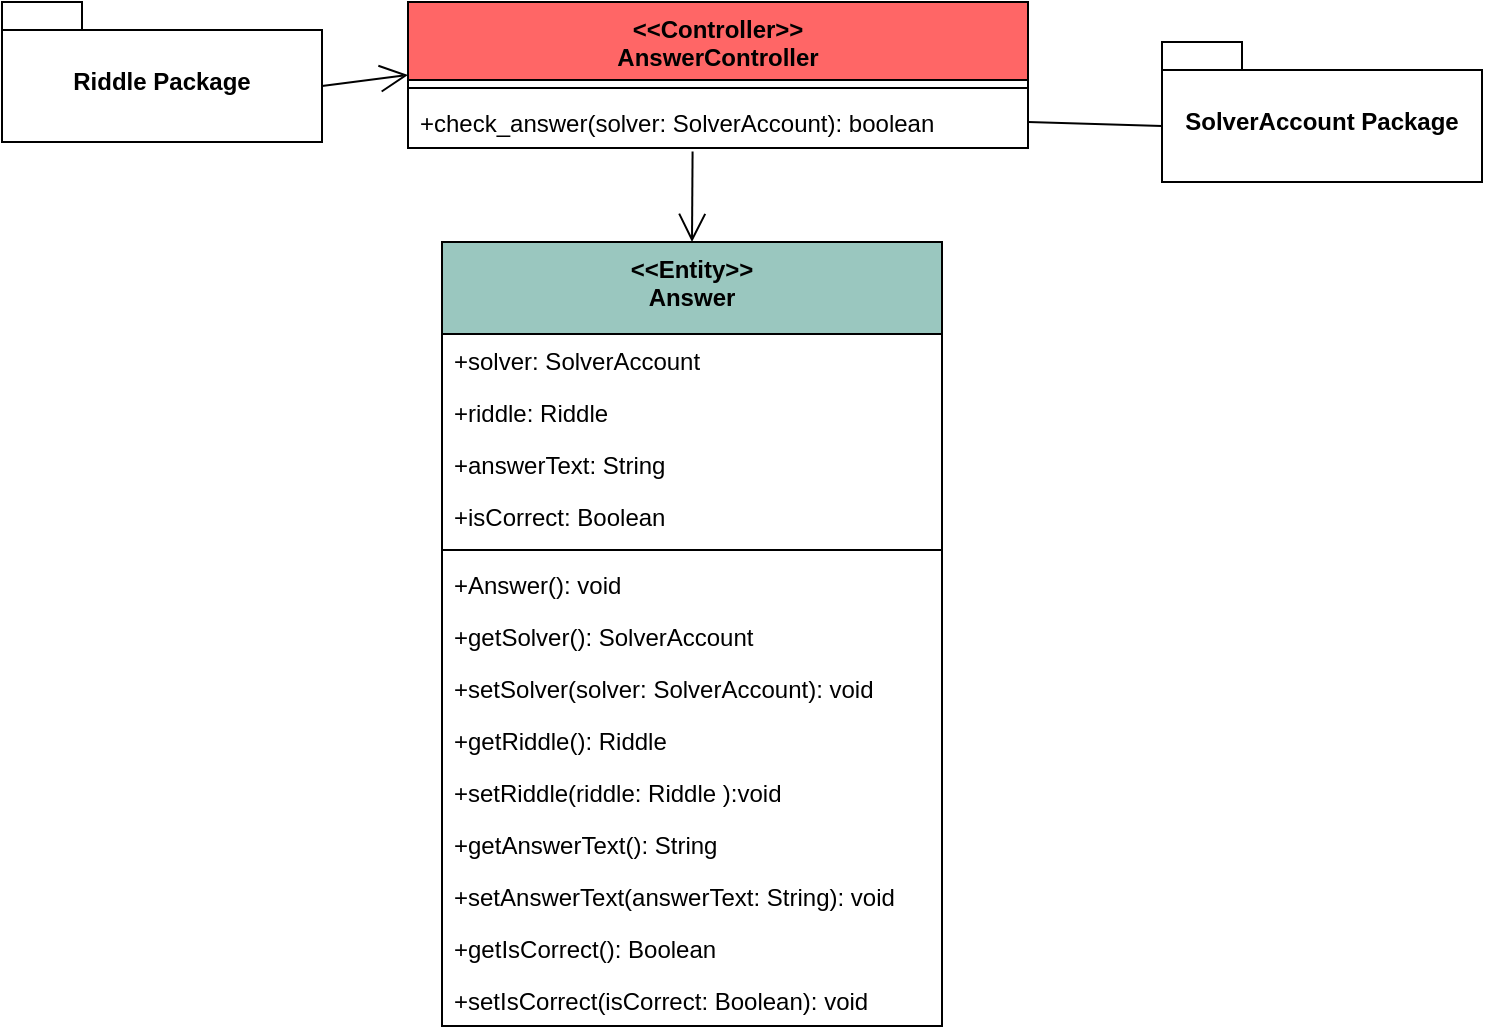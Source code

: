 <mxfile version="26.3.0">
  <diagram name="Page-1" id="j-rvxWLASnu9uTmVteeM">
    <mxGraphModel dx="8771" dy="3260" grid="1" gridSize="10" guides="1" tooltips="1" connect="1" arrows="1" fold="1" page="1" pageScale="1" pageWidth="827" pageHeight="1169" math="0" shadow="0">
      <root>
        <mxCell id="0" />
        <mxCell id="1" parent="0" />
        <mxCell id="AeI5IJSsaSHUT5S1S9Rn-1" value="" style="endArrow=open;endFill=1;endSize=12;html=1;rounded=0;entryX=0;entryY=0.5;entryDx=0;entryDy=0;exitX=0;exitY=0;exitDx=160;exitDy=42;exitPerimeter=0;" edge="1" parent="1" source="AeI5IJSsaSHUT5S1S9Rn-22" target="AeI5IJSsaSHUT5S1S9Rn-3">
          <mxGeometry width="160" relative="1" as="geometry">
            <mxPoint x="-6506.653" y="-2312.31" as="sourcePoint" />
            <mxPoint x="-6273" y="-1998" as="targetPoint" />
            <Array as="points" />
          </mxGeometry>
        </mxCell>
        <mxCell id="AeI5IJSsaSHUT5S1S9Rn-2" value="" style="endArrow=open;endFill=1;endSize=12;html=1;rounded=0;entryX=0.5;entryY=0;entryDx=0;entryDy=0;exitX=0.459;exitY=1.067;exitDx=0;exitDy=0;exitPerimeter=0;" edge="1" parent="1" source="AeI5IJSsaSHUT5S1S9Rn-5" target="AeI5IJSsaSHUT5S1S9Rn-6">
          <mxGeometry width="160" relative="1" as="geometry">
            <mxPoint x="-6193" y="-2412" as="sourcePoint" />
            <mxPoint x="-6193" y="-2344" as="targetPoint" />
            <Array as="points" />
          </mxGeometry>
        </mxCell>
        <mxCell id="AeI5IJSsaSHUT5S1S9Rn-3" value="&amp;lt;&amp;lt;Controller&amp;gt;&amp;gt;&lt;div&gt;AnswerController&lt;/div&gt;" style="swimlane;fontStyle=1;align=center;verticalAlign=top;childLayout=stackLayout;horizontal=1;startSize=39;horizontalStack=0;resizeParent=1;resizeParentMax=0;resizeLast=0;collapsible=1;marginBottom=0;whiteSpace=wrap;html=1;fillColor=#FF6666;" vertex="1" parent="1">
          <mxGeometry x="-6370" y="-2246" width="310" height="73" as="geometry" />
        </mxCell>
        <mxCell id="AeI5IJSsaSHUT5S1S9Rn-4" value="" style="line;strokeWidth=1;fillColor=none;align=left;verticalAlign=middle;spacingTop=-1;spacingLeft=3;spacingRight=3;rotatable=0;labelPosition=right;points=[];portConstraint=eastwest;strokeColor=inherit;" vertex="1" parent="AeI5IJSsaSHUT5S1S9Rn-3">
          <mxGeometry y="39" width="310" height="8" as="geometry" />
        </mxCell>
        <mxCell id="AeI5IJSsaSHUT5S1S9Rn-5" value="+check_answer(solver: SolverAccount): boolean" style="text;strokeColor=none;fillColor=none;align=left;verticalAlign=top;spacingLeft=4;spacingRight=4;overflow=hidden;rotatable=0;points=[[0,0.5],[1,0.5]];portConstraint=eastwest;whiteSpace=wrap;html=1;" vertex="1" parent="AeI5IJSsaSHUT5S1S9Rn-3">
          <mxGeometry y="47" width="310" height="26" as="geometry" />
        </mxCell>
        <mxCell id="AeI5IJSsaSHUT5S1S9Rn-6" value="&amp;lt;&amp;lt;Entity&amp;gt;&amp;gt;&lt;div&gt;Answer&lt;/div&gt;" style="swimlane;fontStyle=1;align=center;verticalAlign=top;childLayout=stackLayout;horizontal=1;startSize=46;horizontalStack=0;resizeParent=1;resizeParentMax=0;resizeLast=0;collapsible=1;marginBottom=0;whiteSpace=wrap;html=1;fillColor=#9AC7BF;" vertex="1" parent="1">
          <mxGeometry x="-6353" y="-2126" width="250" height="392" as="geometry">
            <mxRectangle x="-5247" y="-1075" width="93" height="46" as="alternateBounds" />
          </mxGeometry>
        </mxCell>
        <mxCell id="AeI5IJSsaSHUT5S1S9Rn-7" value="+solver: SolverAccount" style="text;strokeColor=none;fillColor=none;align=left;verticalAlign=top;spacingLeft=4;spacingRight=4;overflow=hidden;rotatable=0;points=[[0,0.5],[1,0.5]];portConstraint=eastwest;whiteSpace=wrap;html=1;" vertex="1" parent="AeI5IJSsaSHUT5S1S9Rn-6">
          <mxGeometry y="46" width="250" height="26" as="geometry" />
        </mxCell>
        <mxCell id="AeI5IJSsaSHUT5S1S9Rn-8" value="+riddle: Riddle" style="text;strokeColor=none;fillColor=none;align=left;verticalAlign=top;spacingLeft=4;spacingRight=4;overflow=hidden;rotatable=0;points=[[0,0.5],[1,0.5]];portConstraint=eastwest;whiteSpace=wrap;html=1;" vertex="1" parent="AeI5IJSsaSHUT5S1S9Rn-6">
          <mxGeometry y="72" width="250" height="26" as="geometry" />
        </mxCell>
        <mxCell id="AeI5IJSsaSHUT5S1S9Rn-9" value="+answerText: String" style="text;strokeColor=none;fillColor=none;align=left;verticalAlign=top;spacingLeft=4;spacingRight=4;overflow=hidden;rotatable=0;points=[[0,0.5],[1,0.5]];portConstraint=eastwest;whiteSpace=wrap;html=1;" vertex="1" parent="AeI5IJSsaSHUT5S1S9Rn-6">
          <mxGeometry y="98" width="250" height="26" as="geometry" />
        </mxCell>
        <mxCell id="AeI5IJSsaSHUT5S1S9Rn-10" value="+isCorrect: Boolean" style="text;strokeColor=none;fillColor=none;align=left;verticalAlign=top;spacingLeft=4;spacingRight=4;overflow=hidden;rotatable=0;points=[[0,0.5],[1,0.5]];portConstraint=eastwest;whiteSpace=wrap;html=1;" vertex="1" parent="AeI5IJSsaSHUT5S1S9Rn-6">
          <mxGeometry y="124" width="250" height="26" as="geometry" />
        </mxCell>
        <mxCell id="AeI5IJSsaSHUT5S1S9Rn-11" value="" style="line;strokeWidth=1;fillColor=none;align=left;verticalAlign=middle;spacingTop=-1;spacingLeft=3;spacingRight=3;rotatable=0;labelPosition=right;points=[];portConstraint=eastwest;strokeColor=inherit;" vertex="1" parent="AeI5IJSsaSHUT5S1S9Rn-6">
          <mxGeometry y="150" width="250" height="8" as="geometry" />
        </mxCell>
        <mxCell id="AeI5IJSsaSHUT5S1S9Rn-12" value="+Answer(): void" style="text;strokeColor=none;fillColor=none;align=left;verticalAlign=top;spacingLeft=4;spacingRight=4;overflow=hidden;rotatable=0;points=[[0,0.5],[1,0.5]];portConstraint=eastwest;whiteSpace=wrap;html=1;" vertex="1" parent="AeI5IJSsaSHUT5S1S9Rn-6">
          <mxGeometry y="158" width="250" height="26" as="geometry" />
        </mxCell>
        <mxCell id="AeI5IJSsaSHUT5S1S9Rn-13" value="+getSolver(): SolverAccount" style="text;strokeColor=none;fillColor=none;align=left;verticalAlign=top;spacingLeft=4;spacingRight=4;overflow=hidden;rotatable=0;points=[[0,0.5],[1,0.5]];portConstraint=eastwest;whiteSpace=wrap;html=1;" vertex="1" parent="AeI5IJSsaSHUT5S1S9Rn-6">
          <mxGeometry y="184" width="250" height="26" as="geometry" />
        </mxCell>
        <mxCell id="AeI5IJSsaSHUT5S1S9Rn-14" value="+setSolver(solver: SolverAccount): void" style="text;strokeColor=none;fillColor=none;align=left;verticalAlign=top;spacingLeft=4;spacingRight=4;overflow=hidden;rotatable=0;points=[[0,0.5],[1,0.5]];portConstraint=eastwest;whiteSpace=wrap;html=1;" vertex="1" parent="AeI5IJSsaSHUT5S1S9Rn-6">
          <mxGeometry y="210" width="250" height="26" as="geometry" />
        </mxCell>
        <mxCell id="AeI5IJSsaSHUT5S1S9Rn-15" value="+getRiddle(): Riddle" style="text;strokeColor=none;fillColor=none;align=left;verticalAlign=top;spacingLeft=4;spacingRight=4;overflow=hidden;rotatable=0;points=[[0,0.5],[1,0.5]];portConstraint=eastwest;whiteSpace=wrap;html=1;" vertex="1" parent="AeI5IJSsaSHUT5S1S9Rn-6">
          <mxGeometry y="236" width="250" height="26" as="geometry" />
        </mxCell>
        <mxCell id="AeI5IJSsaSHUT5S1S9Rn-16" value="+setRiddle(riddle: Riddle ):void" style="text;strokeColor=none;fillColor=none;align=left;verticalAlign=top;spacingLeft=4;spacingRight=4;overflow=hidden;rotatable=0;points=[[0,0.5],[1,0.5]];portConstraint=eastwest;whiteSpace=wrap;html=1;" vertex="1" parent="AeI5IJSsaSHUT5S1S9Rn-6">
          <mxGeometry y="262" width="250" height="26" as="geometry" />
        </mxCell>
        <mxCell id="AeI5IJSsaSHUT5S1S9Rn-17" value="+getAnswerText(): String" style="text;strokeColor=none;fillColor=none;align=left;verticalAlign=top;spacingLeft=4;spacingRight=4;overflow=hidden;rotatable=0;points=[[0,0.5],[1,0.5]];portConstraint=eastwest;whiteSpace=wrap;html=1;" vertex="1" parent="AeI5IJSsaSHUT5S1S9Rn-6">
          <mxGeometry y="288" width="250" height="26" as="geometry" />
        </mxCell>
        <mxCell id="AeI5IJSsaSHUT5S1S9Rn-18" value="+setAnswerText(answerText: String): void" style="text;strokeColor=none;fillColor=none;align=left;verticalAlign=top;spacingLeft=4;spacingRight=4;overflow=hidden;rotatable=0;points=[[0,0.5],[1,0.5]];portConstraint=eastwest;whiteSpace=wrap;html=1;" vertex="1" parent="AeI5IJSsaSHUT5S1S9Rn-6">
          <mxGeometry y="314" width="250" height="26" as="geometry" />
        </mxCell>
        <mxCell id="AeI5IJSsaSHUT5S1S9Rn-19" value="+getIsCorrect(): Boolean" style="text;strokeColor=none;fillColor=none;align=left;verticalAlign=top;spacingLeft=4;spacingRight=4;overflow=hidden;rotatable=0;points=[[0,0.5],[1,0.5]];portConstraint=eastwest;whiteSpace=wrap;html=1;" vertex="1" parent="AeI5IJSsaSHUT5S1S9Rn-6">
          <mxGeometry y="340" width="250" height="26" as="geometry" />
        </mxCell>
        <mxCell id="AeI5IJSsaSHUT5S1S9Rn-20" value="+setIsCorrect(isCorrect: Boolean): void" style="text;strokeColor=none;fillColor=none;align=left;verticalAlign=top;spacingLeft=4;spacingRight=4;overflow=hidden;rotatable=0;points=[[0,0.5],[1,0.5]];portConstraint=eastwest;whiteSpace=wrap;html=1;" vertex="1" parent="AeI5IJSsaSHUT5S1S9Rn-6">
          <mxGeometry y="366" width="250" height="26" as="geometry" />
        </mxCell>
        <mxCell id="AeI5IJSsaSHUT5S1S9Rn-21" value="" style="html=1;verticalAlign=bottom;labelBackgroundColor=none;endArrow=none;endFill=0;endSize=6;align=left;rounded=0;entryX=0;entryY=0;entryDx=0;entryDy=42;exitX=1;exitY=0.5;exitDx=0;exitDy=0;entryPerimeter=0;" edge="1" parent="1" source="AeI5IJSsaSHUT5S1S9Rn-5" target="AeI5IJSsaSHUT5S1S9Rn-23">
          <mxGeometry x="-1" relative="1" as="geometry">
            <mxPoint x="-6153" y="-2286" as="sourcePoint" />
            <mxPoint x="-5555" y="-2507" as="targetPoint" />
          </mxGeometry>
        </mxCell>
        <mxCell id="AeI5IJSsaSHUT5S1S9Rn-22" value="Riddle Package" style="shape=folder;fontStyle=1;spacingTop=10;tabWidth=40;tabHeight=14;tabPosition=left;html=1;whiteSpace=wrap;" vertex="1" parent="1">
          <mxGeometry x="-6573" y="-2246" width="160" height="70" as="geometry" />
        </mxCell>
        <mxCell id="AeI5IJSsaSHUT5S1S9Rn-23" value="SolverAccount Package" style="shape=folder;fontStyle=1;spacingTop=10;tabWidth=40;tabHeight=14;tabPosition=left;html=1;whiteSpace=wrap;" vertex="1" parent="1">
          <mxGeometry x="-5993" y="-2226" width="160" height="70" as="geometry" />
        </mxCell>
      </root>
    </mxGraphModel>
  </diagram>
</mxfile>
